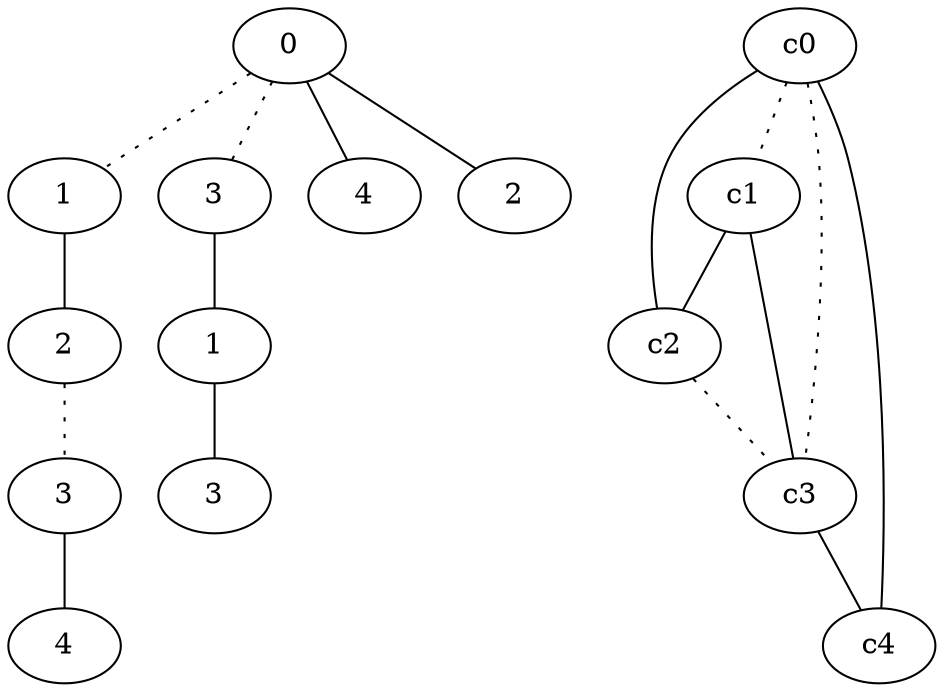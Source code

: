 graph {
a0[label=0];
a1[label=1];
a2[label=2];
a3[label=3];
a4[label=4];
a5[label=3];
a6[label=1];
a7[label=3];
a8[label=4];
a9[label=2];
a0 -- a1 [style=dotted];
a0 -- a5 [style=dotted];
a0 -- a8;
a0 -- a9;
a1 -- a2;
a2 -- a3 [style=dotted];
a3 -- a4;
a5 -- a6;
a6 -- a7;
c0 -- c1 [style=dotted];
c0 -- c2;
c0 -- c3 [style=dotted];
c0 -- c4;
c1 -- c2;
c1 -- c3;
c2 -- c3 [style=dotted];
c3 -- c4;
}
